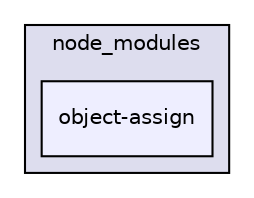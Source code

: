 digraph "gulp-src/node_modules/gulp-concat/node_modules/gulp-util/node_modules/object-assign" {
  compound=true
  node [ fontsize="10", fontname="Helvetica"];
  edge [ labelfontsize="10", labelfontname="Helvetica"];
  subgraph clusterdir_cd2eabd0a464c3c6ff930f11943b9255 {
    graph [ bgcolor="#ddddee", pencolor="black", label="node_modules" fontname="Helvetica", fontsize="10", URL="dir_cd2eabd0a464c3c6ff930f11943b9255.html"]
  dir_0e6b2524aaba31c78af8868c923a9827 [shape=box, label="object-assign", style="filled", fillcolor="#eeeeff", pencolor="black", URL="dir_0e6b2524aaba31c78af8868c923a9827.html"];
  }
}
